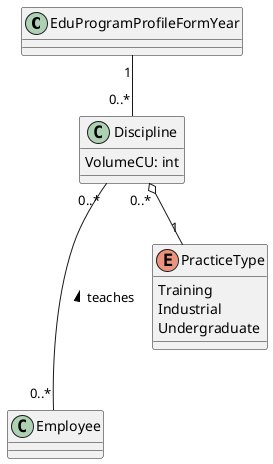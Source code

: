 @startuml Disciplines (TO-BE, DRAFT)

EduProgramProfileFormYear "1" -- "0..*" Discipline
Discipline "0..*" --- "0..*" Employee : teaches <

Discipline "0..*" o-- "1" PracticeType

class Discipline {
    VolumeCU: int
}

enum PracticeType {
    Training
    Industrial
    Undergraduate
}

@enduml